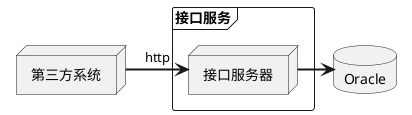 @startuml
node 第三方系统 {

}
frame 接口服务 {
  node 接口服务器

}
database Oracle{
}

第三方系统 -[bold]> 接口服务器 : http
接口服务器 -[bold]> Oracle
@enduml
